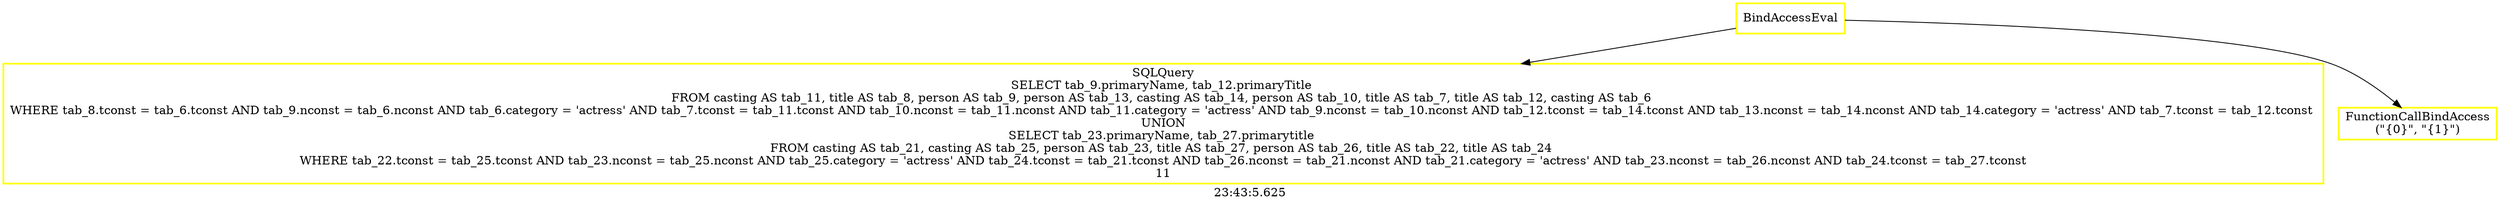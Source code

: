digraph  g{ graph[label = "23:43:5.625"]
node [shape=rectangle, color=black, fontcolor=black, style=bold] edge [color=black] 0 [label="BindAccessEval", color = yellow] ; 
1 [label="SQLQuery
SELECT tab_9.primaryName, tab_12.primaryTitle 
FROM casting AS tab_11, title AS tab_8, person AS tab_9, person AS tab_13, casting AS tab_14, person AS tab_10, title AS tab_7, title AS tab_12, casting AS tab_6 
WHERE tab_8.tconst = tab_6.tconst AND tab_9.nconst = tab_6.nconst AND tab_6.category = 'actress' AND tab_7.tconst = tab_11.tconst AND tab_10.nconst = tab_11.nconst AND tab_11.category = 'actress' AND tab_9.nconst = tab_10.nconst AND tab_12.tconst = tab_14.tconst AND tab_13.nconst = tab_14.nconst AND tab_14.category = 'actress' AND tab_7.tconst = tab_12.tconst 
UNION
SELECT tab_23.primaryName, tab_27.primarytitle 
FROM casting AS tab_21, casting AS tab_25, person AS tab_23, title AS tab_27, person AS tab_26, title AS tab_22, title AS tab_24 
WHERE tab_22.tconst = tab_25.tconst AND tab_23.nconst = tab_25.nconst AND tab_25.category = 'actress' AND tab_24.tconst = tab_21.tconst AND tab_26.nconst = tab_21.nconst AND tab_21.category = 'actress' AND tab_23.nconst = tab_26.nconst AND tab_24.tconst = tab_27.tconst
11", color = yellow] ; 
0 -> 1 ; 
2 [label="FunctionCallBindAccess
(\"{0}\", \"{1}\")", color = yellow] ; 
0 -> 2 ; 
}

